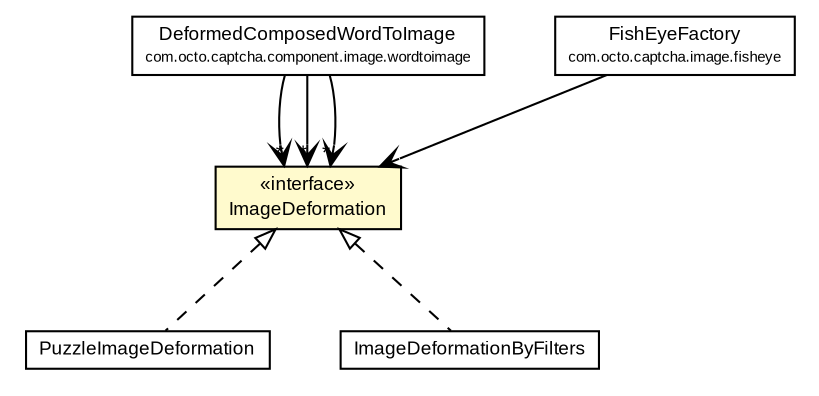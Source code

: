 #!/usr/local/bin/dot
#
# Class diagram 
# Generated by UmlGraph version 4.6 (http://www.spinellis.gr/sw/umlgraph)
#

digraph G {
	edge [fontname="arial",fontsize=10,labelfontname="arial",labelfontsize=10];
	node [fontname="arial",fontsize=10,shape=plaintext];
	// com.octo.captcha.component.image.deformation.PuzzleImageDeformation
	c7429 [label=<<table border="0" cellborder="1" cellspacing="0" cellpadding="2" port="p" href="./PuzzleImageDeformation.html">
		<tr><td><table border="0" cellspacing="0" cellpadding="1">
			<tr><td> PuzzleImageDeformation </td></tr>
		</table></td></tr>
		</table>>, fontname="arial", fontcolor="black", fontsize=9.0];
	// com.octo.captcha.component.image.deformation.ImageDeformationByFilters
	c7430 [label=<<table border="0" cellborder="1" cellspacing="0" cellpadding="2" port="p" href="./ImageDeformationByFilters.html">
		<tr><td><table border="0" cellspacing="0" cellpadding="1">
			<tr><td> ImageDeformationByFilters </td></tr>
		</table></td></tr>
		</table>>, fontname="arial", fontcolor="black", fontsize=9.0];
	// com.octo.captcha.component.image.deformation.ImageDeformation
	c7431 [label=<<table border="0" cellborder="1" cellspacing="0" cellpadding="2" port="p" bgcolor="lemonChiffon" href="./ImageDeformation.html">
		<tr><td><table border="0" cellspacing="0" cellpadding="1">
			<tr><td> &laquo;interface&raquo; </td></tr>
			<tr><td> ImageDeformation </td></tr>
		</table></td></tr>
		</table>>, fontname="arial", fontcolor="black", fontsize=9.0];
	// com.octo.captcha.component.image.wordtoimage.DeformedComposedWordToImage
	c7457 [label=<<table border="0" cellborder="1" cellspacing="0" cellpadding="2" port="p" href="../wordtoimage/DeformedComposedWordToImage.html">
		<tr><td><table border="0" cellspacing="0" cellpadding="1">
			<tr><td> DeformedComposedWordToImage </td></tr>
			<tr><td><font point-size="7.0"> com.octo.captcha.component.image.wordtoimage </font></td></tr>
		</table></td></tr>
		</table>>, fontname="arial", fontcolor="black", fontsize=9.0];
	// com.octo.captcha.image.fisheye.FishEyeFactory
	c7500 [label=<<table border="0" cellborder="1" cellspacing="0" cellpadding="2" port="p" href="../../../image/fisheye/FishEyeFactory.html">
		<tr><td><table border="0" cellspacing="0" cellpadding="1">
			<tr><td> FishEyeFactory </td></tr>
			<tr><td><font point-size="7.0"> com.octo.captcha.image.fisheye </font></td></tr>
		</table></td></tr>
		</table>>, fontname="arial", fontcolor="black", fontsize=9.0];
	//com.octo.captcha.component.image.deformation.PuzzleImageDeformation implements com.octo.captcha.component.image.deformation.ImageDeformation
	c7431:p -> c7429:p [dir=back,arrowtail=empty,style=dashed];
	//com.octo.captcha.component.image.deformation.ImageDeformationByFilters implements com.octo.captcha.component.image.deformation.ImageDeformation
	c7431:p -> c7430:p [dir=back,arrowtail=empty,style=dashed];
	// com.octo.captcha.component.image.wordtoimage.DeformedComposedWordToImage NAVASSOC com.octo.captcha.component.image.deformation.ImageDeformation
	c7457:p -> c7431:p [taillabel="", label="", headlabel="*", fontname="arial", fontcolor="black", fontsize=10.0, color="black", arrowhead=open];
	// com.octo.captcha.component.image.wordtoimage.DeformedComposedWordToImage NAVASSOC com.octo.captcha.component.image.deformation.ImageDeformation
	c7457:p -> c7431:p [taillabel="", label="", headlabel="*", fontname="arial", fontcolor="black", fontsize=10.0, color="black", arrowhead=open];
	// com.octo.captcha.component.image.wordtoimage.DeformedComposedWordToImage NAVASSOC com.octo.captcha.component.image.deformation.ImageDeformation
	c7457:p -> c7431:p [taillabel="", label="", headlabel="*", fontname="arial", fontcolor="black", fontsize=10.0, color="black", arrowhead=open];
	// com.octo.captcha.image.fisheye.FishEyeFactory NAVASSOC com.octo.captcha.component.image.deformation.ImageDeformation
	c7500:p -> c7431:p [taillabel="", label="", headlabel="", fontname="arial", fontcolor="black", fontsize=10.0, color="black", arrowhead=open];
}

